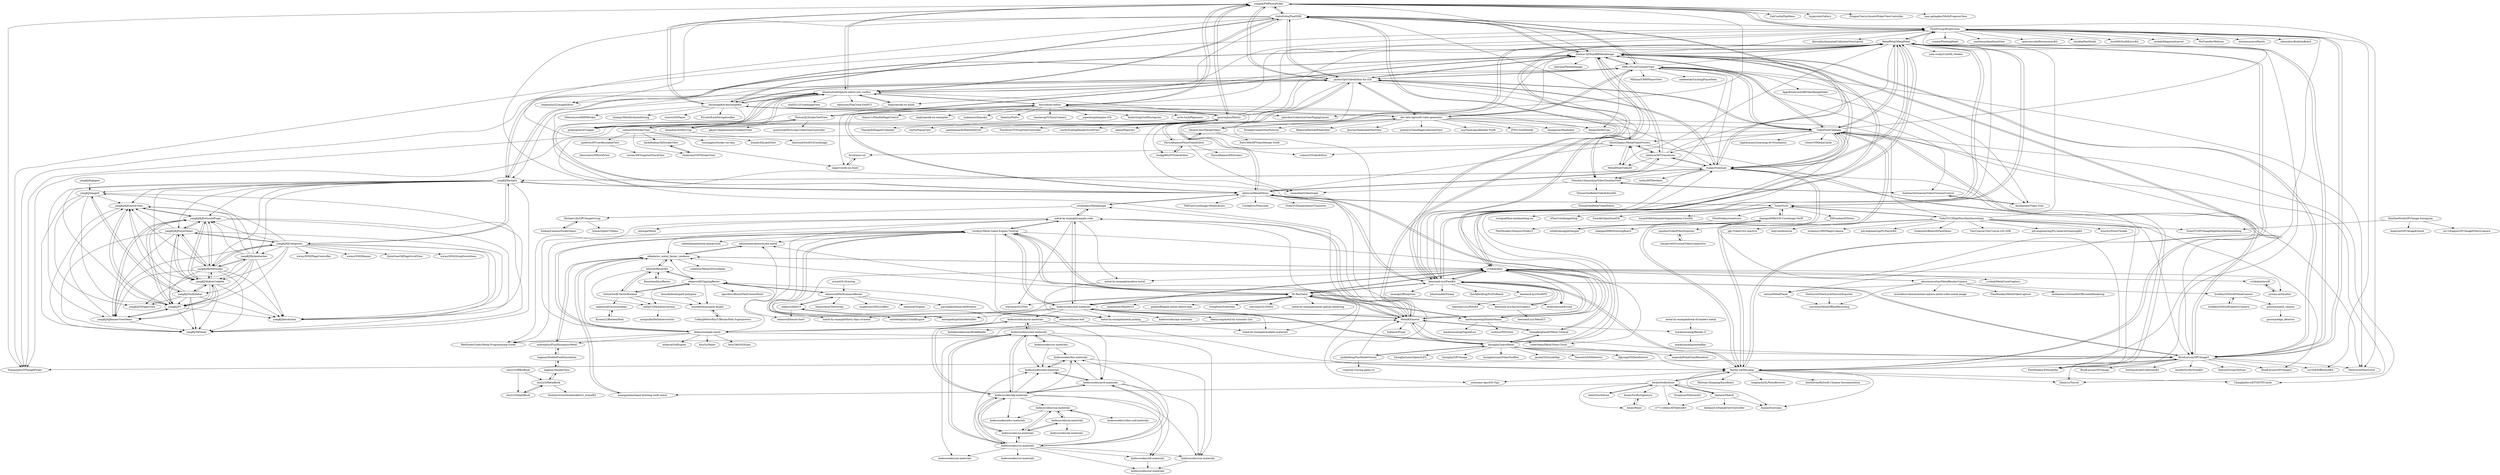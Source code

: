 digraph G {
"congnd/FMPhotoPicker" -> "GottaYotta/PixelSDK"
"congnd/FMPhotoPicker" -> "FluidGroup/Brightroom"
"congnd/FMPhotoPicker" -> "khanhuitse05/photo-editor-luts-swiftui"
"congnd/FMPhotoPicker" -> "bevy/photo-editor"
"congnd/FMPhotoPicker" -> "guoyingtao/Mantis"
"congnd/FMPhotoPicker" -> "AnyImageKit/AnyImageKit"
"congnd/FMPhotoPicker" -> "Yummypets/YPImagePicker" ["e"=1]
"congnd/FMPhotoPicker" -> "jaiobs/OptiVideoEditor-for-iOS"
"congnd/FMPhotoPicker" -> "Silence-GitHub/BBMetalImage"
"congnd/FMPhotoPicker" -> "amirdew/CollectionViewPagingLayout" ["e"=1]
"congnd/FMPhotoPicker" -> "CaliCastle/PopMenu" ["e"=1]
"congnd/FMPhotoPicker" -> "hyperoslo/Gallery" ["e"=1]
"congnd/FMPhotoPicker" -> "DragonCherry/AssetsPickerViewController" ["e"=1]
"congnd/FMPhotoPicker" -> "NextLevel/NextLevel" ["e"=1]
"congnd/FMPhotoPicker" -> "mac-gallagher/MultiProgressView" ["e"=1]
"FluidGroup/Brightroom" -> "Yummypets/YPImagePicker" ["e"=1]
"FluidGroup/Brightroom" -> "scenee/FloatingPanel" ["e"=1]
"FluidGroup/Brightroom" -> "marlimox/AloeStackView" ["e"=1]
"FluidGroup/Brightroom" -> "ra1028/DifferenceKit" ["e"=1]
"FluidGroup/Brightroom" -> "MetalPetal/MetalPetal"
"FluidGroup/Brightroom" -> "sparrowcode/PermissionsKit" ["e"=1]
"FluidGroup/Brightroom" -> "BradLarson/GPUImage3"
"FluidGroup/Brightroom" -> "slackhq/PanModal" ["e"=1]
"FluidGroup/Brightroom" -> "huri000/SwiftEntryKit" ["e"=1]
"FluidGroup/Brightroom" -> "airbnb/MagazineLayout" ["e"=1]
"FluidGroup/Brightroom" -> "WeTransfer/WeScan" ["e"=1]
"FluidGroup/Brightroom" -> "antoniocasero/Panels" ["e"=1]
"FluidGroup/Brightroom" -> "congnd/FMPhotoPicker"
"FluidGroup/Brightroom" -> "alexaubry/BulletinBoard" ["e"=1]
"FluidGroup/Brightroom" -> "KelvinJin/AnimatedCollectionViewLayout" ["e"=1]
"Insfgg99x/FGVideoEditor" -> "FarisAlbalawi/PhotoVideoEditor"
"BradLarson/GPUImage3" -> "BradLarson/GPUImage2" ["e"=1]
"BradLarson/GPUImage3" -> "MetalPetal/MetalPetal"
"BradLarson/GPUImage3" -> "Silence-GitHub/BBMetalImage"
"BradLarson/GPUImage3" -> "FluidGroup/Brightroom"
"BradLarson/GPUImage3" -> "VideoFlint/Cabbage"
"BradLarson/GPUImage3" -> "TextureGroup/Texture" ["e"=1]
"BradLarson/GPUImage3" -> "BradLarson/GPUImage" ["e"=1]
"BradLarson/GPUImage3" -> "Harley-xk/MaLiang"
"BradLarson/GPUImage3" -> "Yummypets/YPImagePicker" ["e"=1]
"BradLarson/GPUImage3" -> "ra1028/DifferenceKit" ["e"=1]
"BradLarson/GPUImage3" -> "SoySauceLab/CollectionKit" ["e"=1]
"BradLarson/GPUImage3" -> "NextLevel/NextLevel" ["e"=1]
"BradLarson/GPUImage3" -> "heestand-xyz/PixelKit"
"BradLarson/GPUImage3" -> "bizz84/SwiftyStoreKit" ["e"=1]
"BradLarson/GPUImage3" -> "FlexMonkey/Filterpedia" ["e"=1]
"Kyome22/BooleanPath" -> "adamwulf/vectorboolean"
"Silence-GitHub/BBMetalImage" -> "MetalPetal/MetalPetal"
"Silence-GitHub/BBMetalImage" -> "heestand-xyz/PixelKit"
"Silence-GitHub/BBMetalImage" -> "BradLarson/GPUImage3"
"Silence-GitHub/BBMetalImage" -> "alexiscn/MetalFilters"
"Silence-GitHub/BBMetalImage" -> "VideoFlint/Cabbage"
"Silence-GitHub/BBMetalImage" -> "Harley-xk/MaLiang"
"Silence-GitHub/BBMetalImage" -> "yangKJ/Harbeth"
"Silence-GitHub/BBMetalImage" -> "FluidGroup/Brightroom"
"Silence-GitHub/BBMetalImage" -> "ruanjx/VideoLab"
"Silence-GitHub/BBMetalImage" -> "alexiscn/MTTransitions"
"Silence-GitHub/BBMetalImage" -> "GottaYotta/PixelSDK"
"Silence-GitHub/BBMetalImage" -> "s1ddok/Alloy"
"Silence-GitHub/BBMetalImage" -> "jaiobs/OptiVideoEditor-for-iOS"
"Silence-GitHub/BBMetalImage" -> "HHK1/PryntTrimmerView"
"Silence-GitHub/BBMetalImage" -> "kawoou/FlexibleImage" ["e"=1]
"VideoFlint/Cabbage" -> "ruanjx/VideoLab"
"VideoFlint/Cabbage" -> "MetalPetal/MetalPetal"
"VideoFlint/Cabbage" -> "Silence-GitHub/BBMetalImage"
"VideoFlint/Cabbage" -> "Harley-xk/MaLiang"
"VideoFlint/Cabbage" -> "BradLarson/GPUImage3"
"VideoFlint/Cabbage" -> "Danie1s/Tiercel" ["e"=1]
"VideoFlint/Cabbage" -> "HHK1/PryntTrimmerView"
"VideoFlint/Cabbage" -> "jaiobs/OptiVideoEditor-for-iOS"
"VideoFlint/Cabbage" -> "tapharmonic/Learning-AV-Foundation" ["e"=1]
"VideoFlint/Cabbage" -> "FluidGroup/Brightroom"
"VideoFlint/Cabbage" -> "vitoziv/VIMediaCache" ["e"=1]
"VideoFlint/Cabbage" -> "awesome-tips/iOS-Tips" ["e"=1]
"VideoFlint/Cabbage" -> "ChangbaDevs/KTVHTTPCache" ["e"=1]
"VideoFlint/Cabbage" -> "alexiscn/MTTransitions"
"VideoFlint/Cabbage" -> "GhostZephyr/MetalVideoProcess"
"guoyingtao/Mantis" -> "qchenqizhi/QCropper"
"guoyingtao/Mantis" -> "congnd/FMPhotoPicker"
"guoyingtao/Mantis" -> "FluidGroup/Brightroom"
"guoyingtao/Mantis" -> "TimOliver/TOCropViewController" ["e"=1]
"guoyingtao/Mantis" -> "exyte/ScalingHeaderScrollView" ["e"=1]
"guoyingtao/Mantis" -> "aheze/Popovers" ["e"=1]
"guoyingtao/Mantis" -> "HHK1/PryntTrimmerView"
"guoyingtao/Mantis" -> "AnyImageKit/AnyImageKit"
"guoyingtao/Mantis" -> "Yummypets/YPImagePicker" ["e"=1]
"guoyingtao/Mantis" -> "MetalPetal/MetalPetal"
"guoyingtao/Mantis" -> "khanhuitse05/photo-editor-luts-swiftui"
"guoyingtao/Mantis" -> "ThasianX/ElegantCalendar" ["e"=1]
"guoyingtao/Mantis" -> "exyte/PopupView" ["e"=1]
"guoyingtao/Mantis" -> "paololeonardi/WaterfallGrid" ["e"=1]
"guoyingtao/Mantis" -> "benedom/SwiftyCrop"
"louisdh/bezierpath-polygons" -> "louisdh/bezierpath-length"
"metal-by-example/metal-picking" -> "metal-by-example/modelio-materials"
"daihase/Sketch" -> "Awalz/SwiftyDraw"
"daihase/Sketch" -> "daihase/LSDialogViewController"
"daihase/Sketch" -> "Asana/Drawsana" ["e"=1]
"daihase/Sketch" -> "Harley-xk/MaLiang"
"daihase/Sketch" -> "e7711bbear/ATSketchKit"
"adamnemecek/awesome-metal" -> "eldade/ios_metal_bezier_renderer"
"dev-labs-bg/swift-video-generator" -> "HHK1/PryntTrimmerView"
"dev-labs-bg/swift-video-generator" -> "jaiobs/OptiVideoEditor-for-iOS"
"dev-labs-bg/swift-video-generator" -> "khoavd-dev/MergeVideos"
"dev-labs-bg/swift-video-generator" -> "JT501/SwiftNotify" ["e"=1]
"dev-labs-bg/swift-video-generator" -> "blueapron/Mandoline" ["e"=1]
"dev-labs-bg/swift-video-generator" -> "KiranJasvanee/OnlyPictures" ["e"=1]
"dev-labs-bg/swift-video-generator" -> "BalestraPatrick/WhatsNew" ["e"=1]
"dev-labs-bg/swift-video-generator" -> "bevy/photo-editor"
"dev-labs-bg/swift-video-generator" -> "NextLevel/NextLevel" ["e"=1]
"dev-labs-bg/swift-video-generator" -> "Silence-GitHub/BBMetalImage"
"dev-labs-bg/swift-video-generator" -> "Awalz/SwiftyCam" ["e"=1]
"dev-labs-bg/swift-video-generator" -> "VideoFlint/Cabbage"
"dev-labs-bg/swift-video-generator" -> "jhurray/SelectableTextView" ["e"=1]
"dev-labs-bg/swift-video-generator" -> "jindulys/ChainPageCollectionView" ["e"=1]
"dev-labs-bg/swift-video-generator" -> "acj/TimeLapseBuilder-Swift"
"yangKJ/KJCategories" -> "yangKJ/KJNetworkPlugin"
"yangKJ/KJCategories" -> "yangKJ/KJPlayerDemo"
"yangKJ/KJCategories" -> "yangKJ/RxNetworks"
"yangKJ/KJCategories" -> "yangKJ/KJEmitterView"
"yangKJ/KJCategories" -> "yangKJ/PT"
"yangKJ/KJCategories" -> "yangKJ/MPlanet"
"yangKJ/KJCategories" -> "yangKJ/KJBannerViewDemo"
"yangKJ/KJCategories" -> "yangKJ/HollowCodable"
"yangKJ/KJCategories" -> "yangKJ/Harbeth"
"yangKJ/KJCategories" -> "yangKJ/blockchain"
"yangKJ/KJCategories" -> "wwmz/WMZPageController" ["e"=1]
"yangKJ/KJCategories" -> "wwmz/WMZBanner" ["e"=1]
"yangKJ/KJCategories" -> "yangKJ/Rickenbacker"
"yangKJ/KJCategories" -> "QuintGao/GKPageScrollView" ["e"=1]
"yangKJ/KJCategories" -> "wwmz/WMZDropDownMenu" ["e"=1]
"yangKJ/KJPlayerDemo" -> "yangKJ/PT"
"yangKJ/KJPlayerDemo" -> "yangKJ/KJEmitterView"
"yangKJ/KJPlayerDemo" -> "yangKJ/KJNetworkPlugin"
"yangKJ/KJPlayerDemo" -> "yangKJ/MPlanet"
"yangKJ/KJPlayerDemo" -> "yangKJ/RxNetworks"
"yangKJ/KJPlayerDemo" -> "yangKJ/KJBannerViewDemo"
"yangKJ/KJPlayerDemo" -> "yangKJ/HollowCodable"
"yangKJ/KJPlayerDemo" -> "yangKJ/KJCategories"
"yangKJ/KJPlayerDemo" -> "yangKJ/blockchain"
"twohyjr/Metal-Game-Engine-Tutorial" -> "amengede/getIntoMetalDev"
"twohyjr/Metal-Game-Engine-Tutorial" -> "kodecocodes/met-materials"
"twohyjr/Metal-Game-Engine-Tutorial" -> "Hi-Rez/Satin"
"twohyjr/Metal-Game-Engine-Tutorial" -> "metal-by-example/sample-code"
"twohyjr/Metal-Game-Engine-Tutorial" -> "untoldengine/UntoldEngine" ["e"=1]
"twohyjr/Metal-Game-Engine-Tutorial" -> "MetalKit/metal"
"twohyjr/Metal-Game-Engine-Tutorial" -> "dehesa/sample-metal"
"twohyjr/Metal-Game-Engine-Tutorial" -> "metal-by-example/metal-picking"
"twohyjr/Metal-Game-Engine-Tutorial" -> "eldade/ios_metal_bezier_renderer"
"twohyjr/Metal-Game-Engine-Tutorial" -> "adamnemecek/awesome-metal"
"twohyjr/Metal-Game-Engine-Tutorial" -> "markusmoenig/ShaderMania"
"twohyjr/Metal-Game-Engine-Tutorial" -> "raheelahmad/metal-playground"
"twohyjr/Metal-Game-Engine-Tutorial" -> "RedQueenCoder/Metal-Programming-Guide"
"loyinglin/LearnMetal" -> "loyinglin/LearnOpenGLES" ["e"=1]
"loyinglin/LearnMetal" -> "zhangfangtaozft/Metal-Tutorial"
"loyinglin/LearnMetal" -> "MetalPetal/MetalPetal"
"loyinglin/LearnMetal" -> "loyinglin/GPUImage" ["e"=1]
"loyinglin/LearnMetal" -> "loyinglin/LearnVideoToolBox" ["e"=1]
"loyinglin/LearnMetal" -> "kodecocodes/met-materials"
"loyinglin/LearnMetal" -> "middlefeng/NuoModelViewer"
"loyinglin/LearnMetal" -> "BradLarson/GPUImage3"
"loyinglin/LearnMetal" -> "MetalKit/metal"
"loyinglin/LearnMetal" -> "Harley-xk/MaLiang"
"loyinglin/LearnMetal" -> "VideoFlint/Cabbage"
"loyinglin/LearnMetal" -> "jayden320/LinkMap" ["e"=1]
"loyinglin/LearnMetal" -> "Tencent/OOMDetector" ["e"=1]
"loyinglin/LearnMetal" -> "ifgyong/iOSDataFactory"
"loyinglin/LearnMetal" -> "ruanjx/VideoLab"
"alexiscn/MetalFilters" -> "Silence-GitHub/BBMetalImage"
"alexiscn/MetalFilters" -> "MetalPetal/MetalPetal"
"alexiscn/MetalFilters" -> "alexiscn/MTTransitions"
"alexiscn/MetalFilters" -> "zhangfangtaozft/Metal-Tutorial"
"alexiscn/MetalFilters" -> "yangKJ/Harbeth"
"alexiscn/MetalFilters" -> "TXHCat/CoreImage-MetalLibrary"
"alexiscn/MetalFilters" -> "UncleJerry/Filmroom"
"alexiscn/MetalFilters" -> "YuAo/Vivid"
"alexiscn/MetalFilters" -> "GhostZephyr/MetalVideoProcess"
"alexiscn/MetalFilters" -> "erickingxu/MetalImage"
"alexiscn/MetalFilters" -> "YuAo/YUDisplacementTransition"
"alexiscn/MetalFilters" -> "heestand-xyz/PixelKit"
"alexiscn/MetalFilters" -> "khanhuitse05/photo-editor-luts-swiftui"
"heestand-xyz/PixelKit" -> "Silence-GitHub/BBMetalImage"
"heestand-xyz/PixelKit" -> "MetalPetal/MetalPetal"
"heestand-xyz/PixelKit" -> "Hi-Rez/Satin"
"heestand-xyz/PixelKit" -> "heestand-xyz/AsyncGraphics"
"heestand-xyz/PixelKit" -> "Harley-xk/MaLiang"
"heestand-xyz/PixelKit" -> "s1ddok/Alloy"
"heestand-xyz/PixelKit" -> "BradLarson/GPUImage3"
"heestand-xyz/PixelKit" -> "nicklockwood/Euclid" ["e"=1]
"heestand-xyz/PixelKit" -> "zenangst/Blueprints" ["e"=1]
"heestand-xyz/PixelKit" -> "alexiscn/MetalFilters"
"heestand-xyz/PixelKit" -> "JohnSundell/Sweep" ["e"=1]
"heestand-xyz/PixelKit" -> "heestand-xyz/SwiftFX"
"heestand-xyz/PixelKit" -> "GottaYotta/PixelSDK"
"heestand-xyz/PixelKit" -> "VideoFlint/Cabbage"
"heestand-xyz/PixelKit" -> "QuickBirdEng/PullToReach" ["e"=1]
"yangKJ/Harbeth" -> "yangKJ/KJCategories"
"yangKJ/Harbeth" -> "yangKJ/RxNetworks"
"yangKJ/Harbeth" -> "yangKJ/KJPlayerDemo"
"yangKJ/Harbeth" -> "yangKJ/KJNetworkPlugin"
"yangKJ/Harbeth" -> "yangKJ/HollowCodable"
"yangKJ/Harbeth" -> "yangKJ/PT"
"yangKJ/Harbeth" -> "yangKJ/KJEmitterView"
"yangKJ/Harbeth" -> "MetalPetal/MetalPetal"
"yangKJ/Harbeth" -> "Silence-GitHub/BBMetalImage"
"yangKJ/Harbeth" -> "yangKJ/ImageX"
"yangKJ/Harbeth" -> "alexiscn/MetalFilters"
"yangKJ/Harbeth" -> "ruanjx/VideoLab"
"yangKJ/Harbeth" -> "yangKJ/Rickenbacker"
"yangKJ/Harbeth" -> "yangKJ/KJBannerViewDemo"
"yangKJ/Harbeth" -> "yangKJ/MPlanet"
"hagmas/ShaderView" -> "hagmas/MobileFluidSimulation"
"hagmas/ShaderView" -> "shu223/MetalBook"
"unixzii/MetalPlayer" -> "warrenm/MetalOfflineRecording"
"hagmas/MobileFluidSimulation" -> "hagmas/ShaderView"
"hagmas/MobileFluidSimulation" -> "andreipitis/FluidDynamicsMetal"
"metal-by-example/sample-code" -> "kodecocodes/met-materials"
"metal-by-example/sample-code" -> "metal-by-example/thirty-days-of-metal"
"metal-by-example/sample-code" -> "metal-by-example/modern-metal"
"metal-by-example/sample-code" -> "twohyjr/Metal-Game-Engine-Tutorial"
"metal-by-example/sample-code" -> "metal-by-example/modelio-materials"
"metal-by-example/sample-code" -> "MetalKit/metal"
"metal-by-example/sample-code" -> "RedQueenCoder/Metal-Programming-Guide"
"zhangfangtaozft/Metal-Tutorial" -> "alexiscn/MetalFilters"
"zhangfangtaozft/Metal-Tutorial" -> "MetalKit/metal"
"zhangfangtaozft/Metal-Tutorial" -> "loyinglin/LearnMetal"
"erica/iOS-Drawing" -> "adamwulf/PerformanceBezier"
"imgly/vesdk-ios-build" -> "fwcd/mini-cut"
"andreipitis/FluidDynamicsMetal" -> "hagmas/MobileFluidSimulation"
"andreipitis/FluidDynamicsMetal" -> "eldade/ios_metal_bezier_renderer"
"alexiscn/MTTransitions" -> "GhostZephyr/MetalVideoProcess"
"alexiscn/MTTransitions" -> "alexiscn/MetalFilters"
"alexiscn/MTTransitions" -> "MetalPetal/VideoIO"
"alexiscn/MTTransitions" -> "ruanjx/VideoLab"
"alexiscn/MTTransitions" -> "Silence-GitHub/BBMetalImage"
"alexiscn/MTTransitions" -> "MetalPetal/MetalPetal"
"khoavd-dev/MergeVideos" -> "FarisAlbalawi/PhotoVideoEditor"
"khoavd-dev/MergeVideos" -> "Datt1994/DPVideoMerger-Swift"
"khoavd-dev/MergeVideos" -> "dev-labs-bg/swift-video-generator"
"shu223/DepthBook" -> "shu223/MetalBook"
"FarisAlbalawi/PhotoVideoEditor" -> "FarisAlbalawi/FAStickers" ["e"=1]
"FarisAlbalawi/PhotoVideoEditor" -> "Insfgg99x/FGVideoEditor"
"FarisAlbalawi/PhotoVideoEditor" -> "jaiobs/OptiVideoEditor-for-iOS"
"FarisAlbalawi/PhotoVideoEditor" -> "khoavd-dev/MergeVideos"
"FarisAlbalawi/PhotoVideoEditor" -> "zzzmobile/VideoGraph"
"shu223/ARKitBook" -> "shu223/DepthBook"
"shu223/ARKitBook" -> "shu223/MetalBook"
"s1ddok/Alloy" -> "eldade/ios_metal_bezier_renderer"
"s1ddok/Alloy" -> "s1ddok/mtlswift"
"s1ddok/Alloy" -> "prisma-ai/Smelter"
"s1ddok/Alloy" -> "s1ddok/MetalCoreGraphics"
"s1ddok/Alloy" -> "alexstaravoitau/MetalRenderCamera"
"s1ddok/Alloy" -> "Hi-Rez/Satin"
"s1ddok/Alloy" -> "MetalPetal/MetalPetal"
"s1ddok/Alloy" -> "heestand-xyz/PixelKit"
"s1ddok/Alloy" -> "nicklockwood/Euclid" ["e"=1]
"s1ddok/Alloy" -> "Silence-GitHub/BBMetalImage"
"s1ddok/Alloy" -> "markusmoenig/ShaderMania"
"s1ddok/Alloy" -> "metal-by-example/modern-metal"
"s1ddok/Alloy" -> "kodecocodes/met-materials"
"s1ddok/Alloy" -> "roberthein/Metal-Point-Cloud"
"s1ddok/Alloy" -> "MetalKit/metal"
"prisma-ai/Smelter" -> "s1ddok/mtlswift"
"metal-by-example/modern-metal" -> "metal-by-example/metal-picking"
"shu223/MetalBook" -> "shu223/DepthBook"
"shu223/MetalBook" -> "ToshihiroGoto/techbookfest3_SceneKit"
"shu223/MetalBook" -> "hagmas/ShaderView"
"dehesa/sample-metal" -> "andreipitis/FluidDynamicsMetal"
"dehesa/sample-metal" -> "twohyjr/Metal-Game-Engine-Tutorial"
"dehesa/sample-metal" -> "MetalKit/metal"
"dehesa/sample-metal" -> "leon196/SIGExam"
"dehesa/sample-metal" -> "metal-by-example/sample-code"
"dehesa/sample-metal" -> "endavid/VidEngine"
"dehesa/sample-metal" -> "s1ddok/Alloy"
"dehesa/sample-metal" -> "Hi-Rez/Satin"
"dehesa/sample-metal" -> "RedQueenCoder/Metal-Programming-Guide"
"dehesa/sample-metal" -> "eldade/ios_metal_bezier_renderer"
"dehesa/sample-metal" -> "roberthein/Metal-Point-Cloud"
"dehesa/sample-metal" -> "adamnemecek/awesome-metal"
"dehesa/sample-metal" -> "KrisYu/Water" ["e"=1]
"hackiftekhar/IQStickerView" -> "chiahsien/CHTStickerView"
"chiahsien/CHTStickerView" -> "hackiftekhar/IQStickerView"
"s1ddok/mtlswift" -> "prisma-ai/Smelter"
"yangKJ/StudyDatas" -> "yangKJ/ImageX"
"yangKJ/StudyDatas" -> "yangKJ/FSPagerView"
"yangKJ/StudyDatas" -> "yangKJ/KJEmitterView"
"yangKJ/StudyDatas" -> "yangKJ/PT"
"yangKJ/StudyDatas" -> "yangKJ/HollowCodable"
"yangKJ/StudyDatas" -> "yangKJ/blockchain"
"yangKJ/StudyDatas" -> "yangKJ/KJBannerViewDemo"
"yangKJ/StudyDatas" -> "yangKJ/MPlanet"
"adamwulf/vectorboolean" -> "Kyome22/BooleanPath"
"kodecocodes/ia-materials" -> "kodecocodes/suia-materials"
"kodecocodes/ia-materials" -> "kodecocodes/sa-materials"
"kodecocodes/ia-materials" -> "kodecocodes/iat-materials"
"kodecocodes/rxs-materials" -> "kodecocodes/des-materials"
"kodecocodes/rxs-materials" -> "kodecocodes/comb-materials"
"kodecocodes/rxs-materials" -> "kodecocodes/itdd-materials"
"kodecocodes/alg-materials" -> "kodecocodes/arch-materials"
"kodecocodes/alg-materials" -> "kodecocodes/comb-materials"
"kodecocodes/alg-materials" -> "kodecocodes/sui-materials"
"kodecocodes/alg-materials" -> "kodecocodes/cdt-materials"
"kodecocodes/alg-materials" -> "kodecocodes/des-materials"
"kodecocodes/alg-materials" -> "kodecocodes/sa-materials"
"kodecocodes/alg-materials" -> "kodecocodes/mcon-materials"
"kodecocodes/alg-materials" -> "kodecocodes/advs-materials"
"kodecocodes/alg-materials" -> "kodecocodes/itdd-materials"
"kodecocodes/alg-materials" -> "kodecocodes/suia-materials"
"kodecocodes/alg-materials" -> "kodecocodes/con-materials"
"Hi-Rez/Satin" -> "nicklockwood/Euclid" ["e"=1]
"Hi-Rez/Satin" -> "heestand-xyz/PixelKit"
"Hi-Rez/Satin" -> "metal-by-example/metal-spatial-rendering" ["e"=1]
"Hi-Rez/Satin" -> "s1ddok/Alloy"
"Hi-Rez/Satin" -> "maxxfrazer/RealityUI" ["e"=1]
"Hi-Rez/Satin" -> "MetalKit/metal"
"Hi-Rez/Satin" -> "markusmoenig/ShaderMania"
"Hi-Rez/Satin" -> "gnikoloff/apple-metal-sketch-dojo" ["e"=1]
"Hi-Rez/Satin" -> "twohyjr/Metal-Game-Engine-Tutorial"
"Hi-Rez/Satin" -> "kodecocodes/met-materials"
"Hi-Rez/Satin" -> "heestand-xyz/AsyncGraphics"
"Hi-Rez/Satin" -> "troughton/Substrate" ["e"=1]
"Hi-Rez/Satin" -> "eldade/ios_metal_bezier_renderer"
"Hi-Rez/Satin" -> "warrenm/GLTFKit" ["e"=1]
"Hi-Rez/Satin" -> "warrenm/GLTFKit2" ["e"=1]
"kodecocodes/comb-materials" -> "kodecocodes/sui-materials"
"kodecocodes/comb-materials" -> "kodecocodes/mcon-materials"
"kodecocodes/comb-materials" -> "kodecocodes/rxs-materials"
"kodecocodes/comb-materials" -> "kodecocodes/alg-materials"
"kodecocodes/comb-materials" -> "kodecocodes/arch-materials"
"kodecocodes/comb-materials" -> "kodecocodes/con-materials"
"kodecocodes/comb-materials" -> "kodecocodes/itdd-materials"
"kodecocodes/comb-materials" -> "kodecocodes/cat-materials"
"zhangao0086/iOS-CoreImage-Swift" -> "FlexMonkey/Filterpedia" ["e"=1]
"zhangao0086/iOS-CoreImage-Swift" -> "wilddylan/appleSample"
"zhangao0086/iOS-CoreImage-Swift" -> "YuAo/Vivid"
"zhangao0086/iOS-CoreImage-Swift" -> "zhangao0086/DrawingBoard"
"AnyImageKit/AnyImageKit" -> "GottaYotta/PixelSDK"
"AnyImageKit/AnyImageKit" -> "congnd/FMPhotoPicker"
"AnyImageKit/AnyImageKit" -> "khanhuitse05/photo-editor-luts-swiftui"
"AnyImageKit/AnyImageKit" -> "jaiobs/OptiVideoEditor-for-iOS"
"AnyImageKit/AnyImageKit" -> "qchenqizhi/QCropper"
"AnyImageKit/AnyImageKit" -> "SilenceLove/HXPHPicker" ["e"=1]
"AnyImageKit/AnyImageKit" -> "guoyingtao/Mantis"
"AnyImageKit/AnyImageKit" -> "lixiang1994/AttributedString" ["e"=1]
"AnyImageKit/AnyImageKit" -> "wxxsw/GSPlayer" ["e"=1]
"AnyImageKit/AnyImageKit" -> "Harley-xk/MaLiang"
"AnyImageKit/AnyImageKit" -> "amirdew/CollectionViewPagingLayout" ["e"=1]
"AnyImageKit/AnyImageKit" -> "ruanjx/VideoLab"
"AnyImageKit/AnyImageKit" -> "Pircate/EachNavigationBar" ["e"=1]
"qchenqizhi/QCropper" -> "khanhuitse05/photo-editor-luts-swiftui"
"qchenqizhi/QCropper" -> "guoyingtao/Mantis"
"yangKJ/Rickenbacker" -> "yangKJ/RxNetworks"
"yangKJ/Rickenbacker" -> "yangKJ/ImageX"
"yangKJ/Rickenbacker" -> "yangKJ/KJNetworkPlugin"
"yangKJ/Rickenbacker" -> "yangKJ/StudyDatas"
"yangKJ/Rickenbacker" -> "yangKJ/HollowCodable"
"yangKJ/Rickenbacker" -> "yangKJ/PT"
"yangKJ/Rickenbacker" -> "yangKJ/KJEmitterView"
"yangKJ/Rickenbacker" -> "yangKJ/blockchain"
"yangKJ/Rickenbacker" -> "yangKJ/FSPagerView"
"spoletto/SPUserResizableView" -> "ldesroziers/NRGridView" ["e"=1]
"spoletto/SPUserResizableView" -> "snwau/SWSnapshotStackView" ["e"=1]
"kodecocodes/cdt-materials" -> "kodecocodes/not-materials"
"GottaYotta/PixelSDK" -> "jaiobs/OptiVideoEditor-for-iOS"
"GottaYotta/PixelSDK" -> "khanhuitse05/photo-editor-luts-swiftui"
"GottaYotta/PixelSDK" -> "congnd/FMPhotoPicker"
"GottaYotta/PixelSDK" -> "AnyImageKit/AnyImageKit"
"GottaYotta/PixelSDK" -> "HHK1/PryntTrimmerView"
"GottaYotta/PixelSDK" -> "FluidGroup/Brightroom"
"GottaYotta/PixelSDK" -> "Silence-GitHub/BBMetalImage"
"GottaYotta/PixelSDK" -> "imgly/vesdk-ios-build"
"GottaYotta/PixelSDK" -> "heestand-xyz/PixelKit"
"GottaYotta/PixelSDK" -> "ruanjx/VideoLab"
"GottaYotta/PixelSDK" -> "imgly/pesdk-ios-build"
"GottaYotta/PixelSDK" -> "Tomohiro-Yamashita/VideoTimelineView"
"GottaYotta/PixelSDK" -> "alexiscn/MetalFilters"
"GottaYotta/PixelSDK" -> "longitachi/ZLImageEditor" ["e"=1]
"AndreasVerhoeven/VideoTrimmerControl" -> "Tomohiro-Yamashita/VideoTimelineView"
"AndreasVerhoeven/VideoTrimmerControl" -> "faisalazeez/Video-Trim"
"kodecocodes/con-materials" -> "kodecocodes/not-materials"
"kodecocodes/itdd-materials" -> "kodecocodes/arch-materials"
"kodecocodes/itdd-materials" -> "kodecocodes/des-materials"
"kodecocodes/des-materials" -> "kodecocodes/con-materials"
"kodecocodes/des-materials" -> "kodecocodes/itdd-materials"
"khanhuitse05/photo-editor-luts-swiftui" -> "qchenqizhi/QCropper"
"khanhuitse05/photo-editor-luts-swiftui" -> "GottaYotta/PixelSDK"
"khanhuitse05/photo-editor-luts-swiftui" -> "longitachi/ZLImageEditor" ["e"=1]
"khanhuitse05/photo-editor-luts-swiftui" -> "congnd/FMPhotoPicker"
"khanhuitse05/photo-editor-luts-swiftui" -> "FluidGroup/Brightroom"
"khanhuitse05/photo-editor-luts-swiftui" -> "imgly/pesdk-ios-build"
"khanhuitse05/photo-editor-luts-swiftui" -> "yangKJ/Harbeth"
"khanhuitse05/photo-editor-luts-swiftui" -> "benedom/SwiftyCrop"
"khanhuitse05/photo-editor-luts-swiftui" -> "AnyImageKit/AnyImageKit"
"khanhuitse05/photo-editor-luts-swiftui" -> "jaiobs/OptiVideoEditor-for-iOS"
"khanhuitse05/photo-editor-luts-swiftui" -> "Silence-GitHub/BBMetalImage"
"khanhuitse05/photo-editor-luts-swiftui" -> "alexiscn/MetalFilters"
"khanhuitse05/photo-editor-luts-swiftui" -> "bevy/photo-editor"
"khanhuitse05/photo-editor-luts-swiftui" -> "zhxf2012/CropImageView"
"khanhuitse05/photo-editor-luts-swiftui" -> "elpassion/FlipClock-SwiftUI" ["e"=1]
"kodecocodes/met-materials" -> "metal-by-example/sample-code"
"kodecocodes/met-materials" -> "twohyjr/Metal-Game-Engine-Tutorial"
"kodecocodes/met-materials" -> "Hi-Rez/Satin"
"kodecocodes/met-materials" -> "metal-by-example/metal-picking"
"kodecocodes/met-materials" -> "loyinglin/LearnMetal"
"kodecocodes/met-materials" -> "amengede/getIntoMetalDev"
"kodecocodes/met-materials" -> "s1ddok/Alloy"
"kodecocodes/met-materials" -> "metal-by-example/thirty-days-of-metal"
"kodecocodes/met-materials" -> "kodecocodes/mcon-materials"
"kodecocodes/met-materials" -> "MetalKit/metal"
"kodecocodes/met-materials" -> "kodecocodes/apr-materials"
"kodecocodes/met-materials" -> "metal-by-example/modelio-materials"
"kodecocodes/met-materials" -> "daemyung/metal-by-tutorials-2nd" ["e"=1]
"kodecocodes/met-materials" -> "untoldengine/UntoldEngine" ["e"=1]
"kodecocodes/met-materials" -> "markusmoenig/ShaderMania"
"jaiobs/OptiVideoEditor-for-iOS" -> "GottaYotta/PixelSDK"
"jaiobs/OptiVideoEditor-for-iOS" -> "FarisAlbalawi/PhotoVideoEditor"
"jaiobs/OptiVideoEditor-for-iOS" -> "HHK1/PryntTrimmerView"
"jaiobs/OptiVideoEditor-for-iOS" -> "dev-labs-bg/swift-video-generator"
"jaiobs/OptiVideoEditor-for-iOS" -> "ruanjx/VideoLab"
"jaiobs/OptiVideoEditor-for-iOS" -> "VideoFlint/Cabbage"
"jaiobs/OptiVideoEditor-for-iOS" -> "GhostZephyr/MetalVideoProcess"
"jaiobs/OptiVideoEditor-for-iOS" -> "Insfgg99x/FGVideoEditor"
"jaiobs/OptiVideoEditor-for-iOS" -> "zzzmobile/VideoGraph"
"jaiobs/OptiVideoEditor-for-iOS" -> "Tomohiro-Yamashita/VideoTimelineView"
"jaiobs/OptiVideoEditor-for-iOS" -> "congnd/FMPhotoPicker"
"jaiobs/OptiVideoEditor-for-iOS" -> "coderyi/YiVideoEditor" ["e"=1]
"jaiobs/OptiVideoEditor-for-iOS" -> "khanhuitse05/photo-editor-luts-swiftui"
"jaiobs/OptiVideoEditor-for-iOS" -> "Silence-GitHub/BBMetalImage"
"jaiobs/OptiVideoEditor-for-iOS" -> "AnyImageKit/AnyImageKit"
"kodecocodes/sa-materials" -> "kodecocodes/ia-materials"
"kodecocodes/sa-materials" -> "kodecocodes/suia-materials"
"kodecocodes/sa-materials" -> "kodecocodes/sui-materials"
"kodecocodes/sa-materials" -> "kodecocodes/alg-materials"
"kodecocodes/sui-materials" -> "kodecocodes/comb-materials"
"kodecocodes/sui-materials" -> "kodecocodes/arch-materials"
"kodecocodes/sui-materials" -> "kodecocodes/suia-materials"
"kodecocodes/sui-materials" -> "kodecocodes/cdt-materials"
"kodecocodes/sui-materials" -> "kodecocodes/sa-materials"
"kodecocodes/sui-materials" -> "kodecocodes/des-materials"
"kodecocodes/sui-materials" -> "kodecocodes/alg-materials"
"kodecocodes/sui-materials" -> "kodecocodes/con-materials"
"kodecocodes/sui-materials" -> "kodecocodes/itdd-materials"
"kodecocodes/sui-materials" -> "kodecocodes/cat-materials"
"kodecocodes/sui-materials" -> "kodecocodes/not-materials"
"kodecocodes/sui-materials" -> "kodecocodes/rwi-materials"
"owengombas/hand-drawing-swift-metal" -> "eldade/ios_metal_bezier_renderer"
"kodecocodes/arch-materials" -> "kodecocodes/itdd-materials"
"kodecocodes/arch-materials" -> "kodecocodes/con-materials"
"kodecocodes/arch-materials" -> "kodecocodes/sui-materials"
"kodecocodes/arch-materials" -> "kodecocodes/des-materials"
"kodecocodes/arch-materials" -> "kodecocodes/alg-materials"
"kodecocodes/arch-materials" -> "kodecocodes/cdt-materials"
"Tomohiro-Yamashita/VideoTimelineView" -> "zzzmobile/VideoGraph"
"Tomohiro-Yamashita/VideoTimelineView" -> "AndreasVerhoeven/VideoTrimmerControl"
"Tomohiro-Yamashita/VideoTimelineView" -> "TitouanVanBelle/VideoEditorKit"
"MetalPetal/VideoIO" -> "GhostZephyr/MetalVideoProcess"
"heestand-xyz/SwiftFX" -> "heestand-xyz/PolyKit"
"bradley/iOSSwiftMetalCamera" -> "bradley/iOSSwiftOpenGLCamera"
"bradley/iOSSwiftMetalCamera" -> "gsurma/metal_camera"
"GhostZephyr/MetalVideoProcess" -> "alexiscn/MTTransitions"
"GhostZephyr/MetalVideoProcess" -> "MetalPetal/VideoIO"
"GhostZephyr/MetalVideoProcess" -> "fwcd/mini-cut"
"GhostZephyr/MetalVideoProcess" -> "coderyi/YiVideoEditor" ["e"=1]
"GhostZephyr/MetalVideoProcess" -> "unixzii/MetalPlayer"
"ElfSundae/AVDemo" -> "jojodmo/VideoFilterExporter"
"bradley/iOSSwiftOpenGLCamera" -> "bradley/iOSSwiftMetalCamera"
"kodecocodes/suia-materials" -> "kodecocodes/ia-materials"
"kodecocodes/suia-materials" -> "kodecocodes/advs-materials"
"kodecocodes/suia-materials" -> "kodecocodes/video-suif-materials"
"kodecocodes/suia-materials" -> "kodecocodes/sa-materials"
"gsurma/metal_camera" -> "gsurma/edge_detector"
"yangKJ/ImageX" -> "yangKJ/blockchain"
"yangKJ/ImageX" -> "yangKJ/StudyDatas"
"yangKJ/ImageX" -> "yangKJ/FSPagerView"
"yangKJ/ImageX" -> "yangKJ/PT"
"yangKJ/ImageX" -> "yangKJ/KJEmitterView"
"yangKJ/ImageX" -> "yangKJ/MPlanet"
"ruanjx/VideoLab" -> "VideoFlint/Cabbage"
"ruanjx/VideoLab" -> "GhostZephyr/MetalVideoProcess"
"ruanjx/VideoLab" -> "MetalPetal/MetalPetal"
"ruanjx/VideoLab" -> "jaiobs/OptiVideoEditor-for-iOS"
"ruanjx/VideoLab" -> "yangKJ/Harbeth"
"ruanjx/VideoLab" -> "Harley-xk/MaLiang"
"ruanjx/VideoLab" -> "alexiscn/MTTransitions"
"ruanjx/VideoLab" -> "Silence-GitHub/BBMetalImage"
"ruanjx/VideoLab" -> "Danie1s/Tiercel" ["e"=1]
"ruanjx/VideoLab" -> "BradLarson/GPUImage3"
"ruanjx/VideoLab" -> "GottaYotta/PixelSDK"
"ruanjx/VideoLab" -> "Tomohiro-Yamashita/VideoTimelineView"
"ruanjx/VideoLab" -> "meitu/MTHawkeye" ["e"=1]
"ruanjx/VideoLab" -> "heestand-xyz/PixelKit"
"ruanjx/VideoLab" -> "HHK1/PryntTrimmerView"
"yangKJ/KJNetworkPlugin" -> "yangKJ/KJEmitterView"
"yangKJ/KJNetworkPlugin" -> "yangKJ/MPlanet"
"yangKJ/KJNetworkPlugin" -> "yangKJ/PT"
"yangKJ/KJNetworkPlugin" -> "yangKJ/KJBannerViewDemo"
"yangKJ/KJNetworkPlugin" -> "yangKJ/HollowCodable"
"yangKJ/KJNetworkPlugin" -> "yangKJ/RxNetworks"
"yangKJ/KJNetworkPlugin" -> "yangKJ/KJPlayerDemo"
"yangKJ/KJNetworkPlugin" -> "yangKJ/blockchain"
"markusmoenig/ShaderMania" -> "markusmoenig/Render-Z"
"markusmoenig/ShaderMania" -> "markusmoenig/SignedLua"
"markusmoenig/ShaderMania" -> "audulus/MSLView"
"markusmoenig/ShaderMania" -> "Hi-Rez/Satin"
"markusmoenig/ShaderMania" -> "s1ddok/Alloy"
"adamwulf/ClippingBezier" -> "adamwulf/PerformanceBezier"
"adamwulf/ClippingBezier" -> "calda/CGPathIntersection"
"adamwulf/ClippingBezier" -> "hfutrell/BezierKit"
"adamwulf/ClippingBezier" -> "lrtitze/Swift-VectorBoolean"
"adamwulf/ClippingBezier" -> "louisdh/bezierpath-length"
"adamwulf/ClippingBezier" -> "adamwulf/touch-chart"
"adamwulf/ClippingBezier" -> "eldade/ios_metal_bezier_renderer"
"adamwulf/ClippingBezier" -> "agordeev/BezierPathClosestPoint"
"adamwulf/PerformanceBezier" -> "adamwulf/ClippingBezier"
"adamwulf/PerformanceBezier" -> "TaimurAyaz/TAOverlay" ["e"=1]
"adamwulf/PerformanceBezier" -> "mspensieri/MSLiveBlur" ["e"=1]
"adamwulf/PerformanceBezier" -> "mamaral/Organic" ["e"=1]
"adamwulf/PerformanceBezier" -> "aaronabentheuer/AAWindow" ["e"=1]
"adamwulf/PerformanceBezier" -> "adamwulf/JotUI"
"kodecocodes/mcon-materials" -> "kodecocodes/comb-materials"
"kodecocodes/mcon-materials" -> "kodecocodes/arch-materials"
"kodecocodes/mcon-materials" -> "kodecocodes/alg-materials"
"fwcd/mini-cut" -> "imgly/vesdk-ios-build"
"yangKJ/RxNetworks" -> "yangKJ/KJEmitterView"
"yangKJ/RxNetworks" -> "yangKJ/KJNetworkPlugin"
"yangKJ/RxNetworks" -> "yangKJ/PT"
"yangKJ/RxNetworks" -> "yangKJ/MPlanet"
"yangKJ/RxNetworks" -> "yangKJ/KJPlayerDemo"
"yangKJ/RxNetworks" -> "yangKJ/KJBannerViewDemo"
"yangKJ/RxNetworks" -> "yangKJ/HollowCodable"
"yangKJ/RxNetworks" -> "yangKJ/blockchain"
"yangKJ/RxNetworks" -> "yangKJ/KJCategories"
"yangKJ/RxNetworks" -> "yangKJ/Rickenbacker"
"yangKJ/HollowCodable" -> "yangKJ/KJEmitterView"
"yangKJ/HollowCodable" -> "yangKJ/PT"
"yangKJ/HollowCodable" -> "yangKJ/MPlanet"
"yangKJ/HollowCodable" -> "yangKJ/KJNetworkPlugin"
"yangKJ/HollowCodable" -> "yangKJ/blockchain"
"yangKJ/HollowCodable" -> "yangKJ/KJBannerViewDemo"
"yangKJ/HollowCodable" -> "yangKJ/RxNetworks"
"yangKJ/HollowCodable" -> "yangKJ/KJPlayerDemo"
"yangKJ/HollowCodable" -> "yangKJ/StudyDatas"
"TitouanVanBelle/VideoEditorKit" -> "TitouanVanBelle/VideoEditor"
"adamwulf/loose-leaf" -> "adamwulf/JotUI"
"adamwulf/loose-leaf" -> "Harley-xk/MaLiang"
"adamwulf/loose-leaf" -> "adamwulf/ClippingBezier"
"adamwulf/loose-leaf" -> "kishikawakatsumi/BookReader" ["e"=1]
"lrtitze/Swift-VectorBoolean" -> "adamwulf/ClippingBezier"
"lrtitze/Swift-VectorBoolean" -> "hfutrell/BezierKit"
"lrtitze/Swift-VectorBoolean" -> "adamwulf/vectorboolean"
"lrtitze/Swift-VectorBoolean" -> "louisdh/bezierpath-length"
"lrtitze/Swift-VectorBoolean" -> "calda/CGPathIntersection"
"amengede/getIntoMetalDev" -> "twohyjr/Metal-Game-Engine-Tutorial"
"Ramshandilya/Bezier" -> "hfutrell/BezierKit"
"heestand-xyz/AsyncGraphics" -> "heestand-xyz/MetalUI" ["e"=1]
"heestand-xyz/AsyncGraphics" -> "heestand-xyz/PixelKit"
"KimDaeWook/GPUImage-Instagram" -> "xx11dragon/GPUImageFiltersCamera"
"KimDaeWook/GPUImage-Instagram" -> "YuAo/YUGPUImageHighPassSkinSmoothing"
"KimDaeWook/GPUImage-Instagram" -> "leanlyne/GPUImageExtend"
"metal-by-example/sample-code" -> "warrenm/GLTFKit" ["e"=1]
"metal-by-example/sample-code" -> "erickingxu/MetalImage"
"metal-by-example/sample-code" -> "mhorga/Metal"
"dehli/TouchDraw" -> "Awalz/SwiftyDraw"
"yangKJ/KJBannerViewDemo" -> "yangKJ/MPlanet"
"yangKJ/KJBannerViewDemo" -> "yangKJ/KJEmitterView"
"yangKJ/KJBannerViewDemo" -> "yangKJ/PT"
"yangKJ/KJBannerViewDemo" -> "yangKJ/KJNetworkPlugin"
"yangKJ/KJEmitterView" -> "yangKJ/MPlanet"
"yangKJ/KJEmitterView" -> "yangKJ/PT"
"yangKJ/KJEmitterView" -> "yangKJ/KJNetworkPlugin"
"yangKJ/PT" -> "yangKJ/KJEmitterView"
"yangKJ/PT" -> "yangKJ/MPlanet"
"yangKJ/PT" -> "yangKJ/KJNetworkPlugin"
"yangKJ/PT" -> "yangKJ/KJBannerViewDemo"
"yangKJ/PT" -> "yangKJ/blockchain"
"yangKJ/PT" -> "yangKJ/HollowCodable"
"YuAo/YUCIHighPassSkinSmoothing" -> "YuAo/Vivid"
"YuAo/YUCIHighPassSkinSmoothing" -> "Guikunzhi/BeautifyFaceDemo" ["e"=1]
"YuAo/YUCIHighPassSkinSmoothing" -> "YuAo/YUGPUImageHighPassSkinSmoothing"
"YuAo/YUCIHighPassSkinSmoothing" -> "MetalPetal/MetalPetal"
"YuAo/YUCIHighPassSkinSmoothing" -> "FlexMonkey/Filterpedia" ["e"=1]
"YuAo/YUCIHighPassSkinSmoothing" -> "BradLarson/GPUImage3"
"YuAo/YUCIHighPassSkinSmoothing" -> "TinyCrayon/TinyCrayon-iOS-SDK" ["e"=1]
"YuAo/YUCIHighPassSkinSmoothing" -> "pili-engineering/PLCameraStreamingKit" ["e"=1]
"YuAo/YUCIHighPassSkinSmoothing" -> "BradLarson/GPUImage2" ["e"=1]
"YuAo/YUCIHighPassSkinSmoothing" -> "itouch2/PhotoTweaks" ["e"=1]
"YuAo/YUCIHighPassSkinSmoothing" -> "VideoFlint/Cabbage"
"YuAo/YUCIHighPassSkinSmoothing" -> "jgh-/VideoCore-Inactive" ["e"=1]
"YuAo/YUCIHighPassSkinSmoothing" -> "kolyvan/kxmovie" ["e"=1]
"YuAo/YUCIHighPassSkinSmoothing" -> "wuhaoyu1990/MagicCamera" ["e"=1]
"YuAo/YUCIHighPassSkinSmoothing" -> "pili-engineering/PLPlayerKit" ["e"=1]
"YuAo/Vivid" -> "YuAo/YUCIHighPassSkinSmoothing"
"YuAo/Vivid" -> "MetalPetal/MetalPetal"
"YuAo/Vivid" -> "alexiscn/MetalFilters"
"YuAo/Vivid" -> "FlexMonkey/Filterpedia" ["e"=1]
"YuAo/Vivid" -> "zweigraf/face-landmarking-ios" ["e"=1]
"YuAo/Vivid" -> "rFlex/CoreImageShop" ["e"=1]
"YuAo/Vivid" -> "ElfSundae/AVDemo"
"YuAo/Vivid" -> "FaceAR/OpenFaceIOS" ["e"=1]
"YuAo/Vivid" -> "tucan9389/SemanticSegmentation-CoreML" ["e"=1]
"YuAo/Vivid" -> "zhangao0086/iOS-CoreImage-Swift"
"YuAo/Vivid" -> "FlexMonkey/sweetcorn"
"Textcat/JLStickerTextView" -> "zedoul/ZDStickerView"
"Textcat/JLStickerTextView" -> "bevy/photo-editor"
"Textcat/JLStickerTextView" -> "gkye/ComplimentaryGradientView" ["e"=1]
"Textcat/JLStickerTextView" -> "gontovnik/Periscope-VideoViewController" ["e"=1]
"alexstaravoitau/MetalRenderCamera" -> "bradley/iOSSwiftMetalCamera"
"alexstaravoitau/MetalRenderCamera" -> "mostafizurrahman/metal-camera-metal-video-metal-image"
"alexstaravoitau/MetalRenderCamera" -> "unixzii/MetalPlayer"
"alexstaravoitau/MetalRenderCamera" -> "s1ddok/Alloy"
"alexstaravoitau/MetalRenderCamera" -> "FlexMonkey/MetalVideoCapture"
"alexstaravoitau/MetalRenderCamera" -> "warrenm/MetalOfflineRecording"
"alexstaravoitau/MetalRenderCamera" -> "lachlanhurst/SceneKitOffscreenRendering" ["e"=1]
"MetalKit/metal" -> "zhangfangtaozft/Metal-Tutorial"
"MetalKit/metal" -> "MetalPetal/MetalPetal"
"MetalKit/metal" -> "Hi-Rez/Satin"
"MetalKit/metal" -> "BradLarson/GPUImage3"
"MetalKit/metal" -> "adamnemecek/awesome-metal"
"MetalKit/metal" -> "erickingxu/MetalImage"
"MetalKit/metal" -> "twohyjr/Metal-Game-Engine-Tutorial"
"MetalKit/metal" -> "hollance/Forge" ["e"=1]
"MetalKit/metal" -> "dehesa/sample-metal"
"MetalKit/metal" -> "metal-by-example/sample-code"
"MetalKit/metal" -> "s1ddok/Alloy"
"MetalKit/metal" -> "kodecocodes/met-materials"
"MetalKit/metal" -> "RedQueenCoder/Metal-Programming-Guide"
"MetalKit/metal" -> "loyinglin/LearnMetal"
"MetalKit/metal" -> "Silence-GitHub/BBMetalImage"
"wilddylan/appleSample" -> "zhangao0086/iOS-CoreImage-Swift"
"FlexMonkey/sweetcorn" -> "FlexMonkey/ShinpuruNodeUI"
"yangKJ/Kakapos" -> "yangKJ/ImageX"
"erickingxu/MetalImage" -> "metal-by-example/sample-code"
"erickingxu/MetalImage" -> "Michael-Lfx/GPUImageGroup"
"erickingxu/MetalImage" -> "alexiscn/MetalFilters"
"middlefeng/NuoModelViewer" -> "loyinglin/LearnMetal"
"middlefeng/NuoModelViewer" -> "vinjn/ray-tracing-gems-cn" ["e"=1]
"middlefeng/NuoModelViewer" -> "MetalKit/metal"
"markusmoenig/Render-Z" -> "markusmoenig/metalRay"
"metal-by-example/book-of-shaders-metal" -> "markusmoenig/Render-Z"
"NextLevel/NextLevelSessionExporter" -> "warrenm/MetalOfflineRecording"
"jojodmo/VideoFilterExporter" -> "claygarrett/CustomVideoCompositor"
"hfutrell/BezierKit" -> "adamwulf/ClippingBezier"
"hfutrell/BezierKit" -> "lrtitze/Swift-VectorBoolean"
"hfutrell/BezierKit" -> "eldade/ios_metal_bezier_renderer"
"hfutrell/BezierKit" -> "Ramshandilya/Bezier"
"hfutrell/BezierKit" -> "calda/CGPathIntersection"
"louisdh/bezierpath-length" -> "CodingMeSwiftly/UIBezierPath-Superpowers"
"AppsBoulevard/ABVideoRangeSlider" -> "faisalazeez/Video-Trim"
"Awalz/SwiftyDraw" -> "daihase/Sketch"
"Awalz/SwiftyDraw" -> "Awalz/SwiftySignature"
"Awalz/SwiftyDraw" -> "dehli/TouchDraw"
"Awalz/SwiftyDraw" -> "e7711bbear/ATSketchKit"
"Awalz/SwiftyDraw" -> "Asana/Drawsana" ["e"=1]
"Awalz/SwiftyDraw" -> "Harley-xk/MaLiang"
"Awalz/SwiftyDraw" -> "owengombas/hand-drawing-swift-metal"
"Awalz/SwiftyDraw" -> "Awalz/Panel"
"Awalz/SwiftyDraw" -> "Nicejinux/NXDrawKit" ["e"=1]
"Sinkup/CameraStickerDemo" -> "Michael-Lfx/GPUImageGroup"
"roberthein/Metal-Point-Cloud" -> "eupenik/PoindCloudRenderer"
"benedom/SwiftyCrop" -> "danwood/SwiftUICoreImage"
"benedom/SwiftyCrop" -> "khanhuitse05/photo-editor-luts-swiftui"
"Awalz/SwiftySignature" -> "Awalz/Panel"
"eldade/ios_metal_bezier_renderer" -> "owengombas/hand-drawing-swift-metal"
"eldade/ios_metal_bezier_renderer" -> "codelynx/Metal2DScrollable"
"eldade/ios_metal_bezier_renderer" -> "hfutrell/BezierKit"
"eldade/ios_metal_bezier_renderer" -> "adamnemecek/awesome-metal"
"eldade/ios_metal_bezier_renderer" -> "s1ddok/Alloy"
"eldade/ios_metal_bezier_renderer" -> "andreipitis/FluidDynamicsMetal"
"Michael-Lfx/GPUImageGroup" -> "Sinkup/CameraStickerDemo"
"Michael-Lfx/GPUImageGroup" -> "lyimin/OpenCVDemo"
"claygarrett/CustomVideoCompositor" -> "jojodmo/VideoFilterExporter"
"calda/CGPathIntersection" -> "unixpickle/PathIntersection"
"Awalz/Panel" -> "Awalz/SwiftySignature"
"Harley-xk/MaLiang" -> "VideoFlint/Cabbage"
"Harley-xk/MaLiang" -> "Silence-GitHub/BBMetalImage"
"Harley-xk/MaLiang" -> "MetalPetal/MetalPetal"
"Harley-xk/MaLiang" -> "Danie1s/Tiercel" ["e"=1]
"Harley-xk/MaLiang" -> "ruanjx/VideoLab"
"Harley-xk/MaLiang" -> "BradLarson/GPUImage3"
"Harley-xk/MaLiang" -> "heestand-xyz/PixelKit"
"Harley-xk/MaLiang" -> "FluidGroup/Brightroom"
"Harley-xk/MaLiang" -> "Asana/Drawsana" ["e"=1]
"Harley-xk/MaLiang" -> "ChangbaDevs/KTVHTTPCache" ["e"=1]
"Harley-xk/MaLiang" -> "Awalz/SwiftyDraw"
"Harley-xk/MaLiang" -> "awesome-tips/iOS-Tips" ["e"=1]
"Harley-xk/MaLiang" -> "Meituan-Dianping/EasyReact" ["e"=1]
"Harley-xk/MaLiang" -> "longitachi/ZLPhotoBrowser" ["e"=1]
"Harley-xk/MaLiang" -> "beeth0ven/RxSwift-Chinese-Documentation" ["e"=1]
"bevy/photo-editor" -> "imgly/pesdk-ios-examples" ["e"=1]
"bevy/photo-editor" -> "congnd/FMPhotoPicker"
"bevy/photo-editor" -> "FluidGroup/Brightroom"
"bevy/photo-editor" -> "makomori/Sharaku" ["e"=1]
"bevy/photo-editor" -> "Yalantis/PixPic" ["e"=1]
"bevy/photo-editor" -> "Textcat/JLStickerTextView"
"bevy/photo-editor" -> "Awalz/SwiftyCam" ["e"=1]
"bevy/photo-editor" -> "Yummypets/YPImagePicker" ["e"=1]
"bevy/photo-editor" -> "khanhuitse05/photo-editor-luts-swiftui"
"bevy/photo-editor" -> "timelessg/TLStoryCamera"
"bevy/photo-editor" -> "dev-labs-bg/swift-video-generator"
"bevy/photo-editor" -> "jogendra/phimpme-iOS"
"bevy/photo-editor" -> "AnderGoig/SwiftInstagram" ["e"=1]
"bevy/photo-editor" -> "avito-tech/Paparazzo" ["e"=1]
"bevy/photo-editor" -> "shima11/FlexiblePageControl" ["e"=1]
"imgly/pesdk-ios-build" -> "imgly/vesdk-ios-build"
"imgly/pesdk-ios-build" -> "khanhuitse05/photo-editor-luts-swiftui"
"HHK1/PryntTrimmerView" -> "jaiobs/OptiVideoEditor-for-iOS"
"HHK1/PryntTrimmerView" -> "NextLevel/NextLevel" ["e"=1]
"HHK1/PryntTrimmerView" -> "dev-labs-bg/swift-video-generator"
"HHK1/PryntTrimmerView" -> "GottaYotta/PixelSDK"
"HHK1/PryntTrimmerView" -> "VideoFlint/Cabbage"
"HHK1/PryntTrimmerView" -> "AppsBoulevard/ABVideoRangeSlider"
"HHK1/PryntTrimmerView" -> "faisalazeez/Video-Trim"
"HHK1/PryntTrimmerView" -> "Awalz/SwiftyCam" ["e"=1]
"HHK1/PryntTrimmerView" -> "MillmanY/MMPlayerView" ["e"=1]
"HHK1/PryntTrimmerView" -> "MetalPetal/MetalPetal"
"HHK1/PryntTrimmerView" -> "Silence-GitHub/BBMetalImage"
"HHK1/PryntTrimmerView" -> "neekeetab/CachingPlayerItem" ["e"=1]
"HHK1/PryntTrimmerView" -> "Yummypets/YPImagePicker" ["e"=1]
"HHK1/PryntTrimmerView" -> "AndreasVerhoeven/VideoTrimmerControl"
"HHK1/PryntTrimmerView" -> "Tomohiro-Yamashita/VideoTimelineView"
"faisalazeez/Video-Trim" -> "AndreasVerhoeven/VideoTrimmerControl"
"zedoul/ZDStickerView" -> "hackiftekhar/IQStickerView"
"zedoul/ZDStickerView" -> "chiahsien/CHTStickerView"
"zedoul/ZDStickerView" -> "Textcat/JLStickerTextView"
"zedoul/ZDStickerView" -> "tzuyangliu/Sticker-ios-objc"
"zedoul/ZDStickerView" -> "spoletto/SPUserResizableView"
"zedoul/ZDStickerView" -> "kcandr/IQLabelView"
"MetalPetal/MetalPetal" -> "BradLarson/GPUImage3"
"MetalPetal/MetalPetal" -> "Silence-GitHub/BBMetalImage"
"MetalPetal/MetalPetal" -> "VideoFlint/Cabbage"
"MetalPetal/MetalPetal" -> "FluidGroup/Brightroom"
"MetalPetal/MetalPetal" -> "alexiscn/MetalFilters"
"MetalPetal/MetalPetal" -> "yangKJ/Harbeth"
"MetalPetal/MetalPetal" -> "Harley-xk/MaLiang"
"MetalPetal/MetalPetal" -> "heestand-xyz/PixelKit"
"MetalPetal/MetalPetal" -> "ruanjx/VideoLab"
"MetalPetal/MetalPetal" -> "MetalPetal/VideoIO"
"MetalPetal/MetalPetal" -> "FlexMonkey/Filterpedia" ["e"=1]
"MetalPetal/MetalPetal" -> "john-rocky/CoreML-Models" ["e"=1]
"MetalPetal/MetalPetal" -> "YuAo/Vivid"
"MetalPetal/MetalPetal" -> "MetalKit/metal"
"MetalPetal/MetalPetal" -> "s1ddok/Alloy"
"adamwulf/JotUI" -> "adamwulf/loose-leaf"
"adamwulf/JotUI" -> "adamwulf/touch-chart"
"adamwulf/JotUI" -> "adamwulf/PerformanceBezier"
"CodingMeSwiftly/UIBezierPath-Superpowers" -> "louisdh/bezierpath-length"
"congnd/FMPhotoPicker" ["l"="43.448,-27.843"]
"GottaYotta/PixelSDK" ["l"="43.465,-27.884"]
"FluidGroup/Brightroom" ["l"="43.509,-27.847"]
"khanhuitse05/photo-editor-luts-swiftui" ["l"="43.458,-27.859"]
"bevy/photo-editor" ["l"="43.409,-27.8"]
"guoyingtao/Mantis" ["l"="43.472,-27.823"]
"AnyImageKit/AnyImageKit" ["l"="43.475,-27.849"]
"Yummypets/YPImagePicker" ["l"="45.346,-26.132"]
"jaiobs/OptiVideoEditor-for-iOS" ["l"="43.439,-27.877"]
"Silence-GitHub/BBMetalImage" ["l"="43.504,-27.905"]
"amirdew/CollectionViewPagingLayout" ["l"="45.197,-26.121"]
"CaliCastle/PopMenu" ["l"="45.139,-26.007"]
"hyperoslo/Gallery" ["l"="45.298,-25.973"]
"DragonCherry/AssetsPickerViewController" ["l"="45.301,-25.837"]
"NextLevel/NextLevel" ["l"="45.288,-26.052"]
"mac-gallagher/MultiProgressView" ["l"="45.057,-25.95"]
"scenee/FloatingPanel" ["l"="45.291,-26.192"]
"marlimox/AloeStackView" ["l"="45.279,-26.242"]
"ra1028/DifferenceKit" ["l"="42.336,-27.03"]
"MetalPetal/MetalPetal" ["l"="43.517,-27.927"]
"sparrowcode/PermissionsKit" ["l"="45.309,-26.112"]
"BradLarson/GPUImage3" ["l"="43.531,-27.892"]
"slackhq/PanModal" ["l"="45.21,-26.168"]
"huri000/SwiftEntryKit" ["l"="45.327,-26.188"]
"airbnb/MagazineLayout" ["l"="45.22,-26.201"]
"WeTransfer/WeScan" ["l"="45.227,-26.153"]
"antoniocasero/Panels" ["l"="45.121,-26.117"]
"alexaubry/BulletinBoard" ["l"="45.316,-26.132"]
"KelvinJin/AnimatedCollectionViewLayout" ["l"="45.356,-26.03"]
"Insfgg99x/FGVideoEditor" ["l"="43.364,-27.868"]
"FarisAlbalawi/PhotoVideoEditor" ["l"="43.384,-27.857"]
"BradLarson/GPUImage2" ["l"="45.645,-26.161"]
"VideoFlint/Cabbage" ["l"="43.487,-27.89"]
"TextureGroup/Texture" ["l"="44.201,-22.401"]
"BradLarson/GPUImage" ["l"="44.289,-22.167"]
"Harley-xk/MaLiang" ["l"="43.553,-27.868"]
"SoySauceLab/CollectionKit" ["l"="45.333,-26.153"]
"heestand-xyz/PixelKit" ["l"="43.554,-27.908"]
"bizz84/SwiftyStoreKit" ["l"="45.516,-26.212"]
"FlexMonkey/Filterpedia" ["l"="45.554,-25.986"]
"Kyome22/BooleanPath" ["l"="43.881,-27.892"]
"adamwulf/vectorboolean" ["l"="43.862,-27.884"]
"alexiscn/MetalFilters" ["l"="43.503,-27.949"]
"yangKJ/Harbeth" ["l"="43.503,-27.991"]
"ruanjx/VideoLab" ["l"="43.482,-27.914"]
"alexiscn/MTTransitions" ["l"="43.479,-27.934"]
"s1ddok/Alloy" ["l"="43.604,-27.928"]
"HHK1/PryntTrimmerView" ["l"="43.436,-27.897"]
"kawoou/FlexibleImage" ["l"="45.235,-25.865"]
"Danie1s/Tiercel" ["l"="44.243,-22.861"]
"tapharmonic/Learning-AV-Foundation" ["l"="44.178,-22.818"]
"vitoziv/VIMediaCache" ["l"="44.282,-22.822"]
"awesome-tips/iOS-Tips" ["l"="44.195,-22.686"]
"ChangbaDevs/KTVHTTPCache" ["l"="44.259,-22.769"]
"GhostZephyr/MetalVideoProcess" ["l"="43.453,-27.937"]
"qchenqizhi/QCropper" ["l"="43.446,-27.816"]
"TimOliver/TOCropViewController" ["l"="45.39,-26.286"]
"exyte/ScalingHeaderScrollView" ["l"="41.868,-28.2"]
"aheze/Popovers" ["l"="41.873,-28.14"]
"ThasianX/ElegantCalendar" ["l"="41.978,-28.273"]
"exyte/PopupView" ["l"="41.923,-28.16"]
"paololeonardi/WaterfallGrid" ["l"="41.992,-28.193"]
"benedom/SwiftyCrop" ["l"="43.455,-27.791"]
"louisdh/bezierpath-polygons" ["l"="43.913,-27.86"]
"louisdh/bezierpath-length" ["l"="43.862,-27.858"]
"metal-by-example/metal-picking" ["l"="43.655,-27.979"]
"metal-by-example/modelio-materials" ["l"="43.646,-27.991"]
"daihase/Sketch" ["l"="43.615,-27.791"]
"Awalz/SwiftyDraw" ["l"="43.602,-27.811"]
"daihase/LSDialogViewController" ["l"="43.629,-27.749"]
"Asana/Drawsana" ["l"="45.045,-26.159"]
"e7711bbear/ATSketchKit" ["l"="43.638,-27.779"]
"adamnemecek/awesome-metal" ["l"="43.674,-27.913"]
"eldade/ios_metal_bezier_renderer" ["l"="43.703,-27.904"]
"dev-labs-bg/swift-video-generator" ["l"="43.411,-27.85"]
"khoavd-dev/MergeVideos" ["l"="43.365,-27.839"]
"JT501/SwiftNotify" ["l"="45.142,-25.935"]
"blueapron/Mandoline" ["l"="45.112,-25.953"]
"KiranJasvanee/OnlyPictures" ["l"="45.156,-25.94"]
"BalestraPatrick/WhatsNew" ["l"="45.198,-26.081"]
"Awalz/SwiftyCam" ["l"="45.346,-25.979"]
"jhurray/SelectableTextView" ["l"="45.292,-25.861"]
"jindulys/ChainPageCollectionView" ["l"="45.082,-25.868"]
"acj/TimeLapseBuilder-Swift" ["l"="43.36,-27.818"]
"yangKJ/KJCategories" ["l"="43.489,-28.061"]
"yangKJ/KJNetworkPlugin" ["l"="43.521,-28.047"]
"yangKJ/KJPlayerDemo" ["l"="43.527,-28.061"]
"yangKJ/RxNetworks" ["l"="43.509,-28.064"]
"yangKJ/KJEmitterView" ["l"="43.5,-28.038"]
"yangKJ/PT" ["l"="43.511,-28.036"]
"yangKJ/MPlanet" ["l"="43.519,-28.028"]
"yangKJ/KJBannerViewDemo" ["l"="43.528,-28.037"]
"yangKJ/HollowCodable" ["l"="43.509,-28.048"]
"yangKJ/blockchain" ["l"="43.497,-28.051"]
"wwmz/WMZPageController" ["l"="44.452,-23.057"]
"wwmz/WMZBanner" ["l"="44.48,-23.099"]
"yangKJ/Rickenbacker" ["l"="43.485,-28.042"]
"QuintGao/GKPageScrollView" ["l"="44.405,-22.974"]
"wwmz/WMZDropDownMenu" ["l"="44.433,-23.051"]
"twohyjr/Metal-Game-Engine-Tutorial" ["l"="43.663,-27.949"]
"amengede/getIntoMetalDev" ["l"="43.694,-27.954"]
"kodecocodes/met-materials" ["l"="43.646,-27.942"]
"Hi-Rez/Satin" ["l"="43.635,-27.925"]
"metal-by-example/sample-code" ["l"="43.632,-27.973"]
"untoldengine/UntoldEngine" ["l"="-23.073,-27.35"]
"MetalKit/metal" ["l"="43.605,-27.947"]
"dehesa/sample-metal" ["l"="43.677,-27.938"]
"markusmoenig/ShaderMania" ["l"="43.67,-27.969"]
"raheelahmad/metal-playground" ["l"="43.704,-27.968"]
"RedQueenCoder/Metal-Programming-Guide" ["l"="43.646,-27.962"]
"loyinglin/LearnMetal" ["l"="43.568,-27.938"]
"loyinglin/LearnOpenGLES" ["l"="44.196,-22.838"]
"zhangfangtaozft/Metal-Tutorial" ["l"="43.555,-27.959"]
"loyinglin/GPUImage" ["l"="44.174,-22.983"]
"loyinglin/LearnVideoToolBox" ["l"="44.1,-23.002"]
"middlefeng/NuoModelViewer" ["l"="43.588,-27.971"]
"jayden320/LinkMap" ["l"="44.028,-22.622"]
"Tencent/OOMDetector" ["l"="44.043,-22.631"]
"ifgyong/iOSDataFactory" ["l"="43.598,-28.017"]
"TXHCat/CoreImage-MetalLibrary" ["l"="43.483,-27.972"]
"UncleJerry/Filmroom" ["l"="43.521,-27.973"]
"YuAo/Vivid" ["l"="43.425,-27.996"]
"erickingxu/MetalImage" ["l"="43.58,-27.992"]
"YuAo/YUDisplacementTransition" ["l"="43.537,-27.993"]
"heestand-xyz/AsyncGraphics" ["l"="43.598,-27.892"]
"nicklockwood/Euclid" ["l"="43.546,-28.39"]
"zenangst/Blueprints" ["l"="45.057,-26.029"]
"JohnSundell/Sweep" ["l"="45.006,-26.303"]
"heestand-xyz/SwiftFX" ["l"="43.604,-27.855"]
"QuickBirdEng/PullToReach" ["l"="44.994,-26.173"]
"yangKJ/ImageX" ["l"="43.504,-28.022"]
"hagmas/ShaderView" ["l"="43.852,-27.987"]
"hagmas/MobileFluidSimulation" ["l"="43.808,-27.964"]
"shu223/MetalBook" ["l"="43.889,-28.006"]
"unixzii/MetalPlayer" ["l"="43.449,-27.999"]
"warrenm/MetalOfflineRecording" ["l"="43.448,-28.044"]
"andreipitis/FluidDynamicsMetal" ["l"="43.754,-27.937"]
"metal-by-example/thirty-days-of-metal" ["l"="43.666,-27.998"]
"metal-by-example/modern-metal" ["l"="43.623,-27.991"]
"erica/iOS-Drawing" ["l"="43.838,-27.803"]
"adamwulf/PerformanceBezier" ["l"="43.799,-27.821"]
"imgly/vesdk-ios-build" ["l"="43.405,-27.913"]
"fwcd/mini-cut" ["l"="43.401,-27.935"]
"MetalPetal/VideoIO" ["l"="43.466,-27.957"]
"Datt1994/DPVideoMerger-Swift" ["l"="43.319,-27.829"]
"shu223/DepthBook" ["l"="43.901,-28.023"]
"FarisAlbalawi/FAStickers" ["l"="44.508,-26.132"]
"zzzmobile/VideoGraph" ["l"="43.39,-27.878"]
"shu223/ARKitBook" ["l"="43.925,-28.024"]
"s1ddok/mtlswift" ["l"="43.631,-27.883"]
"prisma-ai/Smelter" ["l"="43.625,-27.898"]
"s1ddok/MetalCoreGraphics" ["l"="43.646,-27.897"]
"alexstaravoitau/MetalRenderCamera" ["l"="43.48,-27.996"]
"roberthein/Metal-Point-Cloud" ["l"="43.697,-27.923"]
"ToshihiroGoto/techbookfest3_SceneKit" ["l"="43.911,-27.997"]
"leon196/SIGExam" ["l"="43.73,-27.948"]
"endavid/VidEngine" ["l"="43.735,-27.972"]
"KrisYu/Water" ["l"="45,-25.534"]
"hackiftekhar/IQStickerView" ["l"="43.295,-27.676"]
"chiahsien/CHTStickerView" ["l"="43.307,-27.665"]
"yangKJ/StudyDatas" ["l"="43.494,-28.029"]
"yangKJ/FSPagerView" ["l"="43.477,-28.028"]
"kodecocodes/ia-materials" ["l"="43.904,-27.689"]
"kodecocodes/suia-materials" ["l"="43.88,-27.687"]
"kodecocodes/sa-materials" ["l"="43.867,-27.699"]
"kodecocodes/iat-materials" ["l"="43.935,-27.677"]
"kodecocodes/rxs-materials" ["l"="43.782,-27.685"]
"kodecocodes/des-materials" ["l"="43.816,-27.677"]
"kodecocodes/comb-materials" ["l"="43.802,-27.711"]
"kodecocodes/itdd-materials" ["l"="43.808,-27.691"]
"kodecocodes/alg-materials" ["l"="43.836,-27.711"]
"kodecocodes/arch-materials" ["l"="43.82,-27.705"]
"kodecocodes/sui-materials" ["l"="43.839,-27.689"]
"kodecocodes/cdt-materials" ["l"="43.85,-27.678"]
"kodecocodes/mcon-materials" ["l"="43.785,-27.754"]
"kodecocodes/advs-materials" ["l"="43.874,-27.716"]
"kodecocodes/con-materials" ["l"="43.823,-27.689"]
"metal-by-example/metal-spatial-rendering" ["l"="43.621,-28.49"]
"maxxfrazer/RealityUI" ["l"="43.595,-28.435"]
"gnikoloff/apple-metal-sketch-dojo" ["l"="43.525,-28.48"]
"troughton/Substrate" ["l"="41.875,-26.576"]
"warrenm/GLTFKit" ["l"="43.456,-28.431"]
"warrenm/GLTFKit2" ["l"="43.505,-28.45"]
"kodecocodes/cat-materials" ["l"="43.803,-27.678"]
"zhangao0086/iOS-CoreImage-Swift" ["l"="43.367,-28.056"]
"wilddylan/appleSample" ["l"="43.347,-28.091"]
"zhangao0086/DrawingBoard" ["l"="43.317,-28.081"]
"SilenceLove/HXPHPicker" ["l"="44.327,-23.059"]
"lixiang1994/AttributedString" ["l"="44.317,-23.017"]
"wxxsw/GSPlayer" ["l"="44.202,-23.102"]
"Pircate/EachNavigationBar" ["l"="44.33,-23.036"]
"spoletto/SPUserResizableView" ["l"="43.282,-27.652"]
"ldesroziers/NRGridView" ["l"="43.196,-21.64"]
"snwau/SWSnapshotStackView" ["l"="43.087,-21.678"]
"kodecocodes/not-materials" ["l"="43.835,-27.666"]
"imgly/pesdk-ios-build" ["l"="43.415,-27.873"]
"Tomohiro-Yamashita/VideoTimelineView" ["l"="43.407,-27.894"]
"longitachi/ZLImageEditor" ["l"="-54.612,-14.483"]
"AndreasVerhoeven/VideoTrimmerControl" ["l"="43.381,-27.9"]
"faisalazeez/Video-Trim" ["l"="43.375,-27.919"]
"zhxf2012/CropImageView" ["l"="43.482,-27.793"]
"elpassion/FlipClock-SwiftUI" ["l"="44.993,-26.913"]
"kodecocodes/apr-materials" ["l"="43.696,-27.984"]
"daemyung/metal-by-tutorials-2nd" ["l"="-25.981,-32.263"]
"coderyi/YiVideoEditor" ["l"="-54.974,-13.518"]
"kodecocodes/rwi-materials" ["l"="43.853,-27.648"]
"owengombas/hand-drawing-swift-metal" ["l"="43.673,-27.862"]
"TitouanVanBelle/VideoEditorKit" ["l"="43.348,-27.89"]
"heestand-xyz/PolyKit" ["l"="43.635,-27.833"]
"bradley/iOSSwiftMetalCamera" ["l"="43.377,-28.009"]
"bradley/iOSSwiftOpenGLCamera" ["l"="43.351,-28.008"]
"gsurma/metal_camera" ["l"="43.316,-28.012"]
"ElfSundae/AVDemo" ["l"="43.336,-28.033"]
"jojodmo/VideoFilterExporter" ["l"="43.288,-28.056"]
"kodecocodes/video-suif-materials" ["l"="43.897,-27.663"]
"gsurma/edge_detector" ["l"="43.283,-28.018"]
"meitu/MTHawkeye" ["l"="44.011,-22.697"]
"markusmoenig/Render-Z" ["l"="43.717,-28.028"]
"markusmoenig/SignedLua" ["l"="43.72,-28.003"]
"audulus/MSLView" ["l"="43.692,-28.008"]
"adamwulf/ClippingBezier" ["l"="43.792,-27.859"]
"calda/CGPathIntersection" ["l"="43.815,-27.888"]
"hfutrell/BezierKit" ["l"="43.784,-27.89"]
"lrtitze/Swift-VectorBoolean" ["l"="43.825,-27.873"]
"adamwulf/touch-chart" ["l"="43.777,-27.838"]
"agordeev/BezierPathClosestPoint" ["l"="43.826,-27.844"]
"TaimurAyaz/TAOverlay" ["l"="47.038,-23.085"]
"mspensieri/MSLiveBlur" ["l"="47.107,-23.012"]
"mamaral/Organic" ["l"="47.065,-23.099"]
"aaronabentheuer/AAWindow" ["l"="47.222,-23.164"]
"adamwulf/JotUI" ["l"="43.761,-27.819"]
"TitouanVanBelle/VideoEditor" ["l"="43.319,-27.888"]
"adamwulf/loose-leaf" ["l"="43.716,-27.83"]
"kishikawakatsumi/BookReader" ["l"="45.271,-21.899"]
"Ramshandilya/Bezier" ["l"="43.812,-27.913"]
"heestand-xyz/MetalUI" ["l"="41.69,-27.953"]
"KimDaeWook/GPUImage-Instagram" ["l"="43.245,-27.967"]
"xx11dragon/GPUImageFiltersCamera" ["l"="43.214,-27.981"]
"YuAo/YUGPUImageHighPassSkinSmoothing" ["l"="43.317,-27.963"]
"leanlyne/GPUImageExtend" ["l"="43.211,-27.957"]
"mhorga/Metal" ["l"="43.645,-28.016"]
"dehli/TouchDraw" ["l"="43.604,-27.77"]
"YuAo/YUCIHighPassSkinSmoothing" ["l"="43.422,-27.957"]
"Guikunzhi/BeautifyFaceDemo" ["l"="44.344,-22.722"]
"TinyCrayon/TinyCrayon-iOS-SDK" ["l"="45.323,-25.991"]
"pili-engineering/PLCameraStreamingKit" ["l"="44.334,-22.825"]
"itouch2/PhotoTweaks" ["l"="47.009,-23.168"]
"jgh-/VideoCore-Inactive" ["l"="44.24,-22.895"]
"kolyvan/kxmovie" ["l"="44.393,-22.715"]
"wuhaoyu1990/MagicCamera" ["l"="62.165,-14.338"]
"pili-engineering/PLPlayerKit" ["l"="44.358,-22.812"]
"zweigraf/face-landmarking-ios" ["l"="33.025,29.007"]
"rFlex/CoreImageShop" ["l"="46.956,-22.716"]
"FaceAR/OpenFaceIOS" ["l"="33.069,29.059"]
"tucan9389/SemanticSegmentation-CoreML" ["l"="46.724,-24.213"]
"FlexMonkey/sweetcorn" ["l"="43.401,-28.074"]
"Textcat/JLStickerTextView" ["l"="43.358,-27.731"]
"zedoul/ZDStickerView" ["l"="43.322,-27.687"]
"gkye/ComplimentaryGradientView" ["l"="45.452,-25.775"]
"gontovnik/Periscope-VideoViewController" ["l"="44.573,-27.982"]
"mostafizurrahman/metal-camera-metal-video-metal-image" ["l"="43.459,-28.021"]
"FlexMonkey/MetalVideoCapture" ["l"="43.441,-28.026"]
"lachlanhurst/SceneKitOffscreenRendering" ["l"="44.4,-26.545"]
"hollance/Forge" ["l"="46.613,-24.166"]
"FlexMonkey/ShinpuruNodeUI" ["l"="43.387,-28.116"]
"yangKJ/Kakapos" ["l"="43.548,-28.043"]
"Michael-Lfx/GPUImageGroup" ["l"="43.615,-28.069"]
"vinjn/ray-tracing-gems-cn" ["l"="-24.646,-27.568"]
"markusmoenig/metalRay" ["l"="43.726,-28.048"]
"metal-by-example/book-of-shaders-metal" ["l"="43.747,-28.057"]
"NextLevel/NextLevelSessionExporter" ["l"="43.438,-28.103"]
"claygarrett/CustomVideoCompositor" ["l"="43.263,-28.067"]
"CodingMeSwiftly/UIBezierPath-Superpowers" ["l"="43.886,-27.847"]
"AppsBoulevard/ABVideoRangeSlider" ["l"="43.357,-27.91"]
"Awalz/SwiftySignature" ["l"="43.582,-27.778"]
"Awalz/Panel" ["l"="43.582,-27.791"]
"Nicejinux/NXDrawKit" ["l"="45.418,-25.897"]
"Sinkup/CameraStickerDemo" ["l"="43.625,-28.102"]
"eupenik/PoindCloudRenderer" ["l"="43.734,-27.915"]
"danwood/SwiftUICoreImage" ["l"="43.456,-27.737"]
"codelynx/Metal2DScrollable" ["l"="43.733,-27.884"]
"lyimin/OpenCVDemo" ["l"="43.638,-28.083"]
"unixpickle/PathIntersection" ["l"="43.842,-27.899"]
"Meituan-Dianping/EasyReact" ["l"="44.133,-22.715"]
"longitachi/ZLPhotoBrowser" ["l"="44.379,-22.829"]
"beeth0ven/RxSwift-Chinese-Documentation" ["l"="44.202,-22.769"]
"imgly/pesdk-ios-examples" ["l"="62.612,-13.843"]
"makomori/Sharaku" ["l"="45.359,-25.918"]
"Yalantis/PixPic" ["l"="44.843,-22.204"]
"timelessg/TLStoryCamera" ["l"="43.347,-27.77"]
"jogendra/phimpme-iOS" ["l"="43.397,-27.756"]
"AnderGoig/SwiftInstagram" ["l"="45.081,-26.005"]
"avito-tech/Paparazzo" ["l"="45.988,-26.215"]
"shima11/FlexiblePageControl" ["l"="45.224,-25.877"]
"MillmanY/MMPlayerView" ["l"="45.054,-25.899"]
"neekeetab/CachingPlayerItem" ["l"="44.826,-25.71"]
"tzuyangliu/Sticker-ios-objc" ["l"="43.292,-27.695"]
"kcandr/IQLabelView" ["l"="43.33,-27.651"]
"john-rocky/CoreML-Models" ["l"="27.372,-21.109"]
}